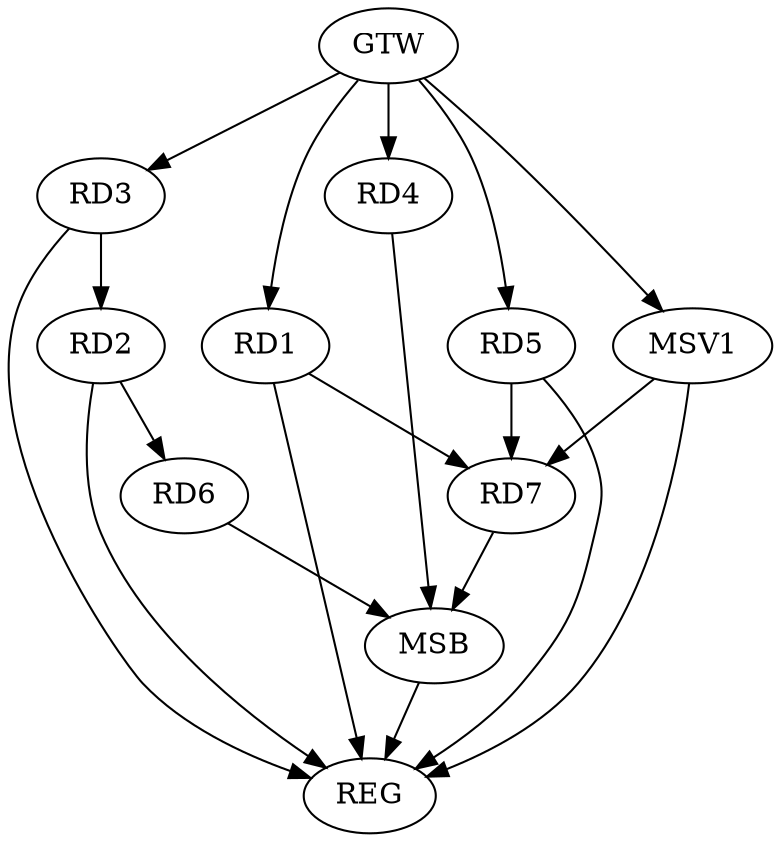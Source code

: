 strict digraph G {
  RD1 [ label="RD1" ];
  RD2 [ label="RD2" ];
  RD3 [ label="RD3" ];
  RD4 [ label="RD4" ];
  RD5 [ label="RD5" ];
  RD6 [ label="RD6" ];
  RD7 [ label="RD7" ];
  GTW [ label="GTW" ];
  REG [ label="REG" ];
  MSB [ label="MSB" ];
  MSV1 [ label="MSV1" ];
  RD1 -> RD7;
  RD3 -> RD2;
  RD2 -> RD6;
  RD5 -> RD7;
  GTW -> RD1;
  GTW -> RD3;
  GTW -> RD4;
  GTW -> RD5;
  RD1 -> REG;
  RD2 -> REG;
  RD3 -> REG;
  RD5 -> REG;
  RD4 -> MSB;
  MSB -> REG;
  RD6 -> MSB;
  RD7 -> MSB;
  MSV1 -> RD7;
  GTW -> MSV1;
  MSV1 -> REG;
}
